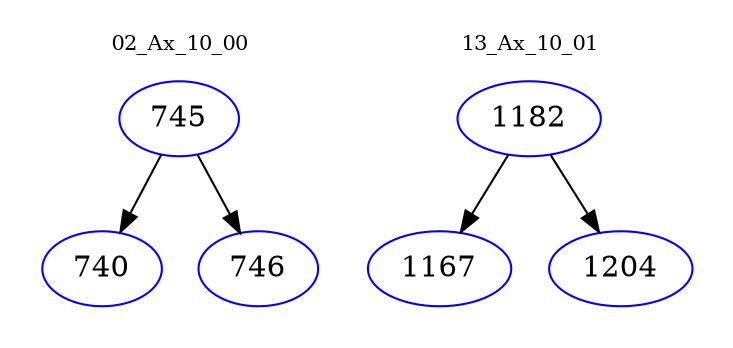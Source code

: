 digraph{
subgraph cluster_0 {
color = white
label = "02_Ax_10_00";
fontsize=10;
T0_745 [label="745", color="blue"]
T0_745 -> T0_740 [color="black"]
T0_740 [label="740", color="blue"]
T0_745 -> T0_746 [color="black"]
T0_746 [label="746", color="blue"]
}
subgraph cluster_1 {
color = white
label = "13_Ax_10_01";
fontsize=10;
T1_1182 [label="1182", color="blue"]
T1_1182 -> T1_1167 [color="black"]
T1_1167 [label="1167", color="blue"]
T1_1182 -> T1_1204 [color="black"]
T1_1204 [label="1204", color="blue"]
}
}
